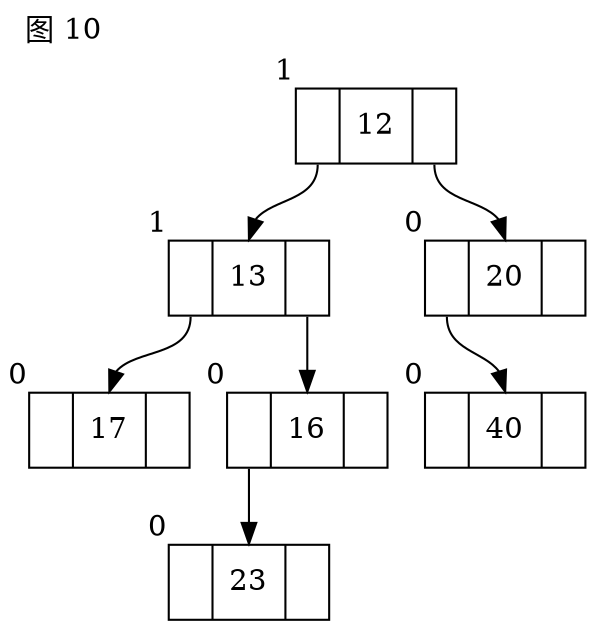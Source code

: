digraph g{
label="图 10";
labeljust=l;
labelloc=t;
node[shape=record];

{
label="c5";
//l1[label="A1",shape="plaintext"];
n0[label="<L> | <C> 12 | <R>", xlabel=1];
n1[label="<L> | <C> 13 | <R>", xlabel=1];
n2[label="<L> | <C> 20 | <R>", xlabel=0];
n3[label="<L> | <C> 17 | <R>", xlabel=0];
n4[label="<L> | <C> 16 | <R>", xlabel=0];
n5[label="<L> | <C> 23 | <R>", xlabel=0];
n6[label="<L> | <C> 40 | <R>", xlabel=0];
n0:L->n1:C;
n0:R->n2:C;
n1:L->n3:C;
n1:R->n4:C;
n4:L->n5:C;
n2:L->n6:C;
}

}
